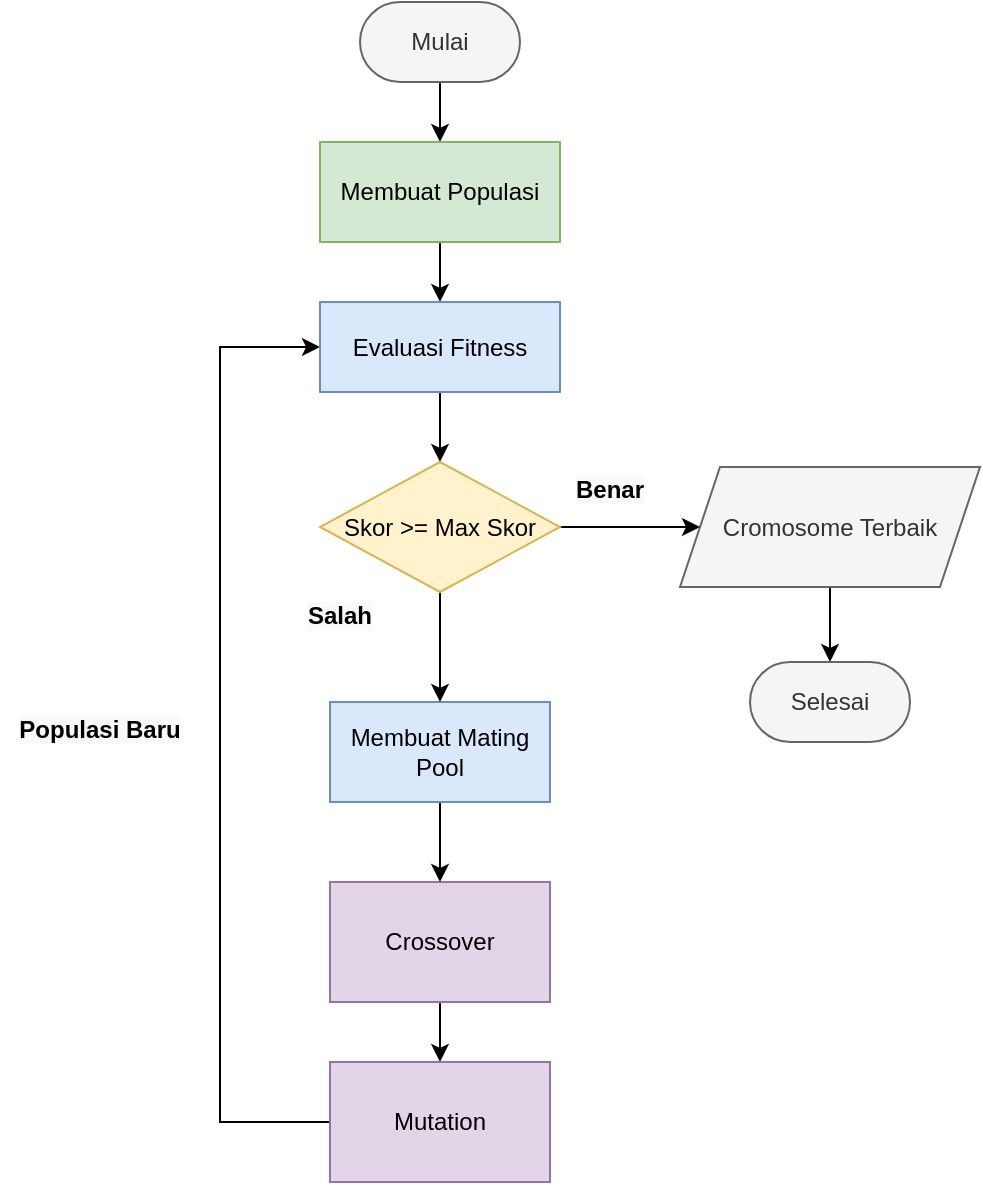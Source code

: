 <mxfile version="20.2.7" type="github">
  <diagram id="lAxTLqssW1NV8Ro4JL8J" name="Page-1">
    <mxGraphModel dx="1354" dy="681" grid="1" gridSize="10" guides="1" tooltips="1" connect="1" arrows="1" fold="1" page="1" pageScale="1" pageWidth="850" pageHeight="1100" math="0" shadow="0">
      <root>
        <mxCell id="0" />
        <mxCell id="1" parent="0" />
        <mxCell id="0bgC1TPVDkCxgGGvJI1G-30" style="edgeStyle=orthogonalEdgeStyle;rounded=0;orthogonalLoop=1;jettySize=auto;html=1;exitX=0.5;exitY=1;exitDx=0;exitDy=0;entryX=0.5;entryY=0;entryDx=0;entryDy=0;" edge="1" parent="1" source="0bgC1TPVDkCxgGGvJI1G-10" target="0bgC1TPVDkCxgGGvJI1G-12">
          <mxGeometry relative="1" as="geometry" />
        </mxCell>
        <mxCell id="0bgC1TPVDkCxgGGvJI1G-10" value="Crossover" style="rounded=0;whiteSpace=wrap;html=1;fillColor=#e1d5e7;strokeColor=#9673a6;" vertex="1" parent="1">
          <mxGeometry x="905" y="570" width="110" height="60" as="geometry" />
        </mxCell>
        <mxCell id="0bgC1TPVDkCxgGGvJI1G-43" style="edgeStyle=orthogonalEdgeStyle;rounded=0;orthogonalLoop=1;jettySize=auto;html=1;exitX=0;exitY=0.5;exitDx=0;exitDy=0;entryX=0;entryY=0.5;entryDx=0;entryDy=0;fontSize=14;" edge="1" parent="1" source="0bgC1TPVDkCxgGGvJI1G-12" target="0bgC1TPVDkCxgGGvJI1G-21">
          <mxGeometry relative="1" as="geometry">
            <Array as="points">
              <mxPoint x="850" y="690" />
              <mxPoint x="850" y="303" />
            </Array>
          </mxGeometry>
        </mxCell>
        <mxCell id="0bgC1TPVDkCxgGGvJI1G-12" value="Mutation" style="rounded=0;whiteSpace=wrap;html=1;fillColor=#e1d5e7;strokeColor=#9673a6;" vertex="1" parent="1">
          <mxGeometry x="905" y="660" width="110" height="60" as="geometry" />
        </mxCell>
        <mxCell id="0bgC1TPVDkCxgGGvJI1G-33" style="edgeStyle=orthogonalEdgeStyle;rounded=0;orthogonalLoop=1;jettySize=auto;html=1;exitX=0.5;exitY=1;exitDx=0;exitDy=0;entryX=0.5;entryY=0;entryDx=0;entryDy=0;" edge="1" parent="1" source="0bgC1TPVDkCxgGGvJI1G-16" target="0bgC1TPVDkCxgGGvJI1G-17">
          <mxGeometry relative="1" as="geometry" />
        </mxCell>
        <mxCell id="0bgC1TPVDkCxgGGvJI1G-16" value="Mulai" style="rounded=1;whiteSpace=wrap;html=1;arcSize=50;fillColor=#f5f5f5;fontColor=#333333;strokeColor=#666666;" vertex="1" parent="1">
          <mxGeometry x="920" y="130" width="80" height="40" as="geometry" />
        </mxCell>
        <mxCell id="0bgC1TPVDkCxgGGvJI1G-34" style="edgeStyle=orthogonalEdgeStyle;rounded=0;orthogonalLoop=1;jettySize=auto;html=1;exitX=0.5;exitY=1;exitDx=0;exitDy=0;entryX=0.5;entryY=0;entryDx=0;entryDy=0;" edge="1" parent="1" source="0bgC1TPVDkCxgGGvJI1G-17" target="0bgC1TPVDkCxgGGvJI1G-21">
          <mxGeometry relative="1" as="geometry" />
        </mxCell>
        <mxCell id="0bgC1TPVDkCxgGGvJI1G-17" value="Membuat Populasi" style="rounded=0;whiteSpace=wrap;html=1;fillColor=#d5e8d4;strokeColor=#82b366;" vertex="1" parent="1">
          <mxGeometry x="900" y="200" width="120" height="50" as="geometry" />
        </mxCell>
        <mxCell id="0bgC1TPVDkCxgGGvJI1G-27" style="edgeStyle=orthogonalEdgeStyle;rounded=0;orthogonalLoop=1;jettySize=auto;html=1;exitX=0.5;exitY=1;exitDx=0;exitDy=0;entryX=0.5;entryY=0;entryDx=0;entryDy=0;" edge="1" parent="1" source="0bgC1TPVDkCxgGGvJI1G-21" target="0bgC1TPVDkCxgGGvJI1G-25">
          <mxGeometry relative="1" as="geometry" />
        </mxCell>
        <mxCell id="0bgC1TPVDkCxgGGvJI1G-21" value="Evaluasi Fitness" style="rounded=0;whiteSpace=wrap;html=1;fillColor=#dae8fc;strokeColor=#6c8ebf;" vertex="1" parent="1">
          <mxGeometry x="900" y="280" width="120" height="45" as="geometry" />
        </mxCell>
        <mxCell id="0bgC1TPVDkCxgGGvJI1G-29" style="edgeStyle=orthogonalEdgeStyle;rounded=0;orthogonalLoop=1;jettySize=auto;html=1;exitX=0.5;exitY=1;exitDx=0;exitDy=0;entryX=0.5;entryY=0;entryDx=0;entryDy=0;" edge="1" parent="1" source="0bgC1TPVDkCxgGGvJI1G-22" target="0bgC1TPVDkCxgGGvJI1G-10">
          <mxGeometry relative="1" as="geometry" />
        </mxCell>
        <mxCell id="0bgC1TPVDkCxgGGvJI1G-22" value="Membuat Mating Pool" style="rounded=0;whiteSpace=wrap;html=1;fillColor=#dae8fc;strokeColor=#6c8ebf;" vertex="1" parent="1">
          <mxGeometry x="905" y="480" width="110" height="50" as="geometry" />
        </mxCell>
        <mxCell id="0bgC1TPVDkCxgGGvJI1G-40" style="edgeStyle=orthogonalEdgeStyle;rounded=0;orthogonalLoop=1;jettySize=auto;html=1;exitX=0.5;exitY=1;exitDx=0;exitDy=0;entryX=0.5;entryY=0;entryDx=0;entryDy=0;fontSize=14;" edge="1" parent="1" source="0bgC1TPVDkCxgGGvJI1G-24" target="0bgC1TPVDkCxgGGvJI1G-38">
          <mxGeometry relative="1" as="geometry" />
        </mxCell>
        <mxCell id="0bgC1TPVDkCxgGGvJI1G-24" value="Cromosome Terbaik" style="shape=parallelogram;perimeter=parallelogramPerimeter;whiteSpace=wrap;html=1;fixedSize=1;fillColor=#f5f5f5;fontColor=#333333;strokeColor=#666666;" vertex="1" parent="1">
          <mxGeometry x="1080" y="362.5" width="150" height="60" as="geometry" />
        </mxCell>
        <mxCell id="0bgC1TPVDkCxgGGvJI1G-26" style="edgeStyle=orthogonalEdgeStyle;rounded=0;orthogonalLoop=1;jettySize=auto;html=1;entryX=0;entryY=0.5;entryDx=0;entryDy=0;" edge="1" parent="1" source="0bgC1TPVDkCxgGGvJI1G-25" target="0bgC1TPVDkCxgGGvJI1G-24">
          <mxGeometry relative="1" as="geometry" />
        </mxCell>
        <mxCell id="0bgC1TPVDkCxgGGvJI1G-28" style="edgeStyle=orthogonalEdgeStyle;rounded=0;orthogonalLoop=1;jettySize=auto;html=1;exitX=0.5;exitY=1;exitDx=0;exitDy=0;entryX=0.5;entryY=0;entryDx=0;entryDy=0;" edge="1" parent="1" source="0bgC1TPVDkCxgGGvJI1G-25" target="0bgC1TPVDkCxgGGvJI1G-22">
          <mxGeometry relative="1" as="geometry" />
        </mxCell>
        <mxCell id="0bgC1TPVDkCxgGGvJI1G-25" value="Skor &amp;gt;= Max Skor" style="rhombus;whiteSpace=wrap;html=1;fillColor=#fff2cc;strokeColor=#d6b656;" vertex="1" parent="1">
          <mxGeometry x="900" y="360" width="120" height="65" as="geometry" />
        </mxCell>
        <mxCell id="0bgC1TPVDkCxgGGvJI1G-35" value="&lt;span style=&quot;color: rgb(0, 0, 0); font-family: Helvetica; font-size: 12px; font-style: normal; font-variant-ligatures: normal; font-variant-caps: normal; letter-spacing: normal; orphans: 2; text-indent: 0px; text-transform: none; widows: 2; word-spacing: 0px; -webkit-text-stroke-width: 0px; background-color: rgb(248, 249, 250); text-decoration-thickness: initial; text-decoration-style: initial; text-decoration-color: initial; float: none; display: inline !important;&quot;&gt;&lt;b&gt;Populasi Baru&lt;/b&gt;&lt;/span&gt;" style="text;whiteSpace=wrap;html=1;align=center;" vertex="1" parent="1">
          <mxGeometry x="740" y="480" width="100" height="30" as="geometry" />
        </mxCell>
        <mxCell id="0bgC1TPVDkCxgGGvJI1G-36" value="&lt;span style=&quot;color: rgb(0, 0, 0); font-family: Helvetica; font-size: 12px; font-style: normal; font-variant-ligatures: normal; font-variant-caps: normal; letter-spacing: normal; orphans: 2; text-indent: 0px; text-transform: none; widows: 2; word-spacing: 0px; -webkit-text-stroke-width: 0px; background-color: rgb(248, 249, 250); text-decoration-thickness: initial; text-decoration-style: initial; text-decoration-color: initial; float: none; display: inline !important;&quot;&gt;&lt;b&gt;Benar&lt;/b&gt;&lt;/span&gt;" style="text;whiteSpace=wrap;html=1;align=center;fillColor=none;" vertex="1" parent="1">
          <mxGeometry x="1020" y="360" width="50" height="30" as="geometry" />
        </mxCell>
        <mxCell id="0bgC1TPVDkCxgGGvJI1G-37" value="&lt;span style=&quot;color: rgb(0, 0, 0); font-family: Helvetica; font-size: 12px; font-style: normal; font-variant-ligatures: normal; font-variant-caps: normal; letter-spacing: normal; orphans: 2; text-indent: 0px; text-transform: none; widows: 2; word-spacing: 0px; -webkit-text-stroke-width: 0px; background-color: rgb(248, 249, 250); text-decoration-thickness: initial; text-decoration-style: initial; text-decoration-color: initial; float: none; display: inline !important;&quot;&gt;&lt;b&gt;Salah&lt;/b&gt;&lt;/span&gt;" style="text;whiteSpace=wrap;html=1;align=center;" vertex="1" parent="1">
          <mxGeometry x="880" y="422.5" width="60" height="30" as="geometry" />
        </mxCell>
        <mxCell id="0bgC1TPVDkCxgGGvJI1G-38" value="Selesai" style="rounded=1;whiteSpace=wrap;html=1;arcSize=50;fillColor=#f5f5f5;fontColor=#333333;strokeColor=#666666;" vertex="1" parent="1">
          <mxGeometry x="1115" y="460" width="80" height="40" as="geometry" />
        </mxCell>
      </root>
    </mxGraphModel>
  </diagram>
</mxfile>
